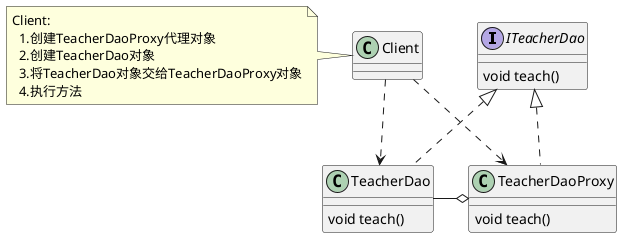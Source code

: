 @startuml

interface ITeacherDao
ITeacherDao : void teach()
class TeacherDao
TeacherDao : void teach()
class TeacherDaoProxy
TeacherDaoProxy : void teach()
class Client


ITeacherDao <|.. TeacherDao
ITeacherDao <|.. TeacherDaoProxy
TeacherDaoProxy o--left TeacherDao
Client ..> TeacherDaoProxy
Client ..> TeacherDao
note as n1
Client:
  1.创建TeacherDaoProxy代理对象
  2.创建TeacherDao对象
  3.将TeacherDao对象交给TeacherDaoProxy对象
  4.执行方法
end note

n1 ..right Client

@enduml